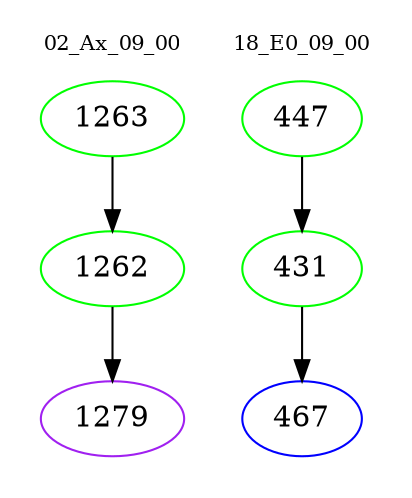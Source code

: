 digraph{
subgraph cluster_0 {
color = white
label = "02_Ax_09_00";
fontsize=10;
T0_1263 [label="1263", color="green"]
T0_1263 -> T0_1262 [color="black"]
T0_1262 [label="1262", color="green"]
T0_1262 -> T0_1279 [color="black"]
T0_1279 [label="1279", color="purple"]
}
subgraph cluster_1 {
color = white
label = "18_E0_09_00";
fontsize=10;
T1_447 [label="447", color="green"]
T1_447 -> T1_431 [color="black"]
T1_431 [label="431", color="green"]
T1_431 -> T1_467 [color="black"]
T1_467 [label="467", color="blue"]
}
}
